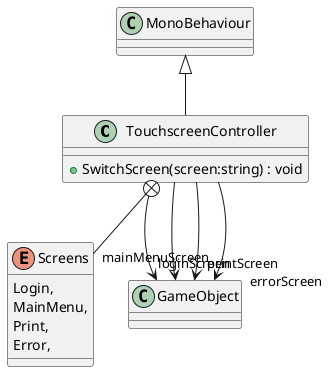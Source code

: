 @startuml
class TouchscreenController {
    + SwitchScreen(screen:string) : void
}
enum Screens {
    Login,
    MainMenu,
    Print,
    Error,
}
MonoBehaviour <|-- TouchscreenController
TouchscreenController --> "loginScreen" GameObject
TouchscreenController --> "mainMenuScreen" GameObject
TouchscreenController --> "printScreen" GameObject
TouchscreenController --> "errorScreen" GameObject
TouchscreenController +-- Screens
@enduml
